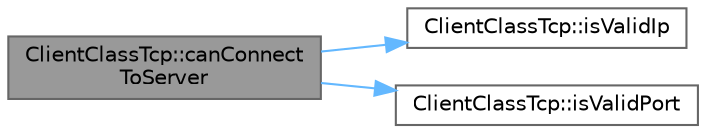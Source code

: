 digraph "ClientClassTcp::canConnectToServer"
{
 // LATEX_PDF_SIZE
  bgcolor="transparent";
  edge [fontname=Helvetica,fontsize=10,labelfontname=Helvetica,labelfontsize=10];
  node [fontname=Helvetica,fontsize=10,shape=box,height=0.2,width=0.4];
  rankdir="LR";
  Node1 [id="Node000001",label="ClientClassTcp::canConnect\lToServer",height=0.2,width=0.4,color="gray40", fillcolor="grey60", style="filled", fontcolor="black",tooltip="بررسی امکان اتصال به سرور"];
  Node1 -> Node2 [id="edge1_Node000001_Node000002",color="steelblue1",style="solid",tooltip=" "];
  Node2 [id="Node000002",label="ClientClassTcp::isValidIp",height=0.2,width=0.4,color="grey40", fillcolor="white", style="filled",URL="$class_client_class_tcp.html#a025e48a207075147b8dfec86102152af",tooltip="بررسی معتبر بودن آی‌پی"];
  Node1 -> Node3 [id="edge2_Node000001_Node000003",color="steelblue1",style="solid",tooltip=" "];
  Node3 [id="Node000003",label="ClientClassTcp::isValidPort",height=0.2,width=0.4,color="grey40", fillcolor="white", style="filled",URL="$class_client_class_tcp.html#ae4e8c696d3d98052e0facfc1f70eba88",tooltip="بررسی معتبر بودن شماره پورت"];
}
